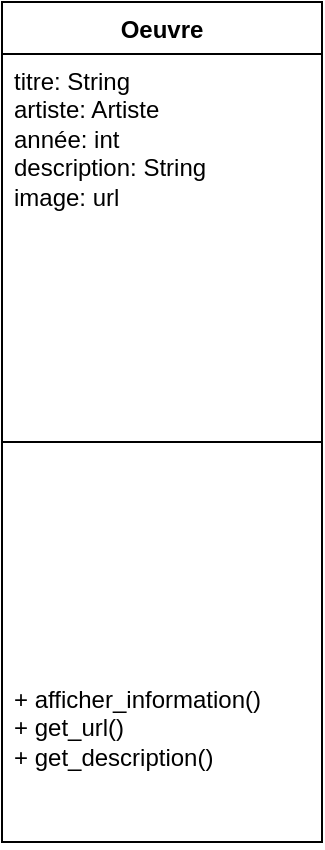 <mxfile version="24.8.2">
  <diagram id="C5RBs43oDa-KdzZeNtuy" name="Page-1">
    <mxGraphModel dx="1434" dy="772" grid="0" gridSize="10" guides="1" tooltips="1" connect="1" arrows="1" fold="1" page="1" pageScale="1" pageWidth="827" pageHeight="1169" math="0" shadow="0">
      <root>
        <mxCell id="WIyWlLk6GJQsqaUBKTNV-0" />
        <mxCell id="WIyWlLk6GJQsqaUBKTNV-1" parent="WIyWlLk6GJQsqaUBKTNV-0" />
        <mxCell id="evRFQ8Dqrcnhtjwd-w8t-0" value="Oeuvre" style="swimlane;fontStyle=1;align=center;verticalAlign=top;childLayout=stackLayout;horizontal=1;startSize=26;horizontalStack=0;resizeParent=1;resizeParentMax=0;resizeLast=0;collapsible=1;marginBottom=0;whiteSpace=wrap;html=1;" vertex="1" parent="WIyWlLk6GJQsqaUBKTNV-1">
          <mxGeometry x="57" y="139" width="160" height="420" as="geometry" />
        </mxCell>
        <mxCell id="evRFQ8Dqrcnhtjwd-w8t-1" value="&lt;span style=&quot;text-wrap-mode: nowrap;&quot;&gt;titre: String&lt;/span&gt;&lt;br style=&quot;padding: 0px; margin: 0px; text-wrap-mode: nowrap;&quot;&gt;&lt;span style=&quot;text-wrap-mode: nowrap;&quot;&gt;artiste: Artiste&lt;/span&gt;&lt;br style=&quot;padding: 0px; margin: 0px; text-wrap-mode: nowrap;&quot;&gt;&lt;span style=&quot;text-wrap-mode: nowrap;&quot;&gt;année: int&lt;/span&gt;&lt;br style=&quot;padding: 0px; margin: 0px; text-wrap-mode: nowrap;&quot;&gt;&lt;span style=&quot;text-wrap-mode: nowrap;&quot;&gt;description: String&lt;/span&gt;&lt;br style=&quot;padding: 0px; margin: 0px; text-wrap-mode: nowrap;&quot;&gt;&lt;span style=&quot;text-wrap-mode: nowrap;&quot;&gt;image: url&lt;/span&gt;" style="text;strokeColor=none;fillColor=none;align=left;verticalAlign=top;spacingLeft=4;spacingRight=4;overflow=hidden;rotatable=0;points=[[0,0.5],[1,0.5]];portConstraint=eastwest;whiteSpace=wrap;html=1;" vertex="1" parent="evRFQ8Dqrcnhtjwd-w8t-0">
          <mxGeometry y="26" width="160" height="79" as="geometry" />
        </mxCell>
        <mxCell id="evRFQ8Dqrcnhtjwd-w8t-2" value="" style="line;strokeWidth=1;fillColor=none;align=left;verticalAlign=middle;spacingTop=-1;spacingLeft=3;spacingRight=3;rotatable=0;labelPosition=right;points=[];portConstraint=eastwest;strokeColor=inherit;" vertex="1" parent="evRFQ8Dqrcnhtjwd-w8t-0">
          <mxGeometry y="105" width="160" height="230" as="geometry" />
        </mxCell>
        <mxCell id="evRFQ8Dqrcnhtjwd-w8t-3" value="+ afficher_information()&lt;div&gt;+ get_url()&lt;/div&gt;&lt;div&gt;+&amp;nbsp;&lt;span style=&quot;background-color: initial;&quot;&gt;get_description()&lt;/span&gt;&lt;/div&gt;" style="text;strokeColor=none;fillColor=none;align=left;verticalAlign=top;spacingLeft=4;spacingRight=4;overflow=hidden;rotatable=0;points=[[0,0.5],[1,0.5]];portConstraint=eastwest;whiteSpace=wrap;html=1;" vertex="1" parent="evRFQ8Dqrcnhtjwd-w8t-0">
          <mxGeometry y="335" width="160" height="85" as="geometry" />
        </mxCell>
      </root>
    </mxGraphModel>
  </diagram>
</mxfile>
